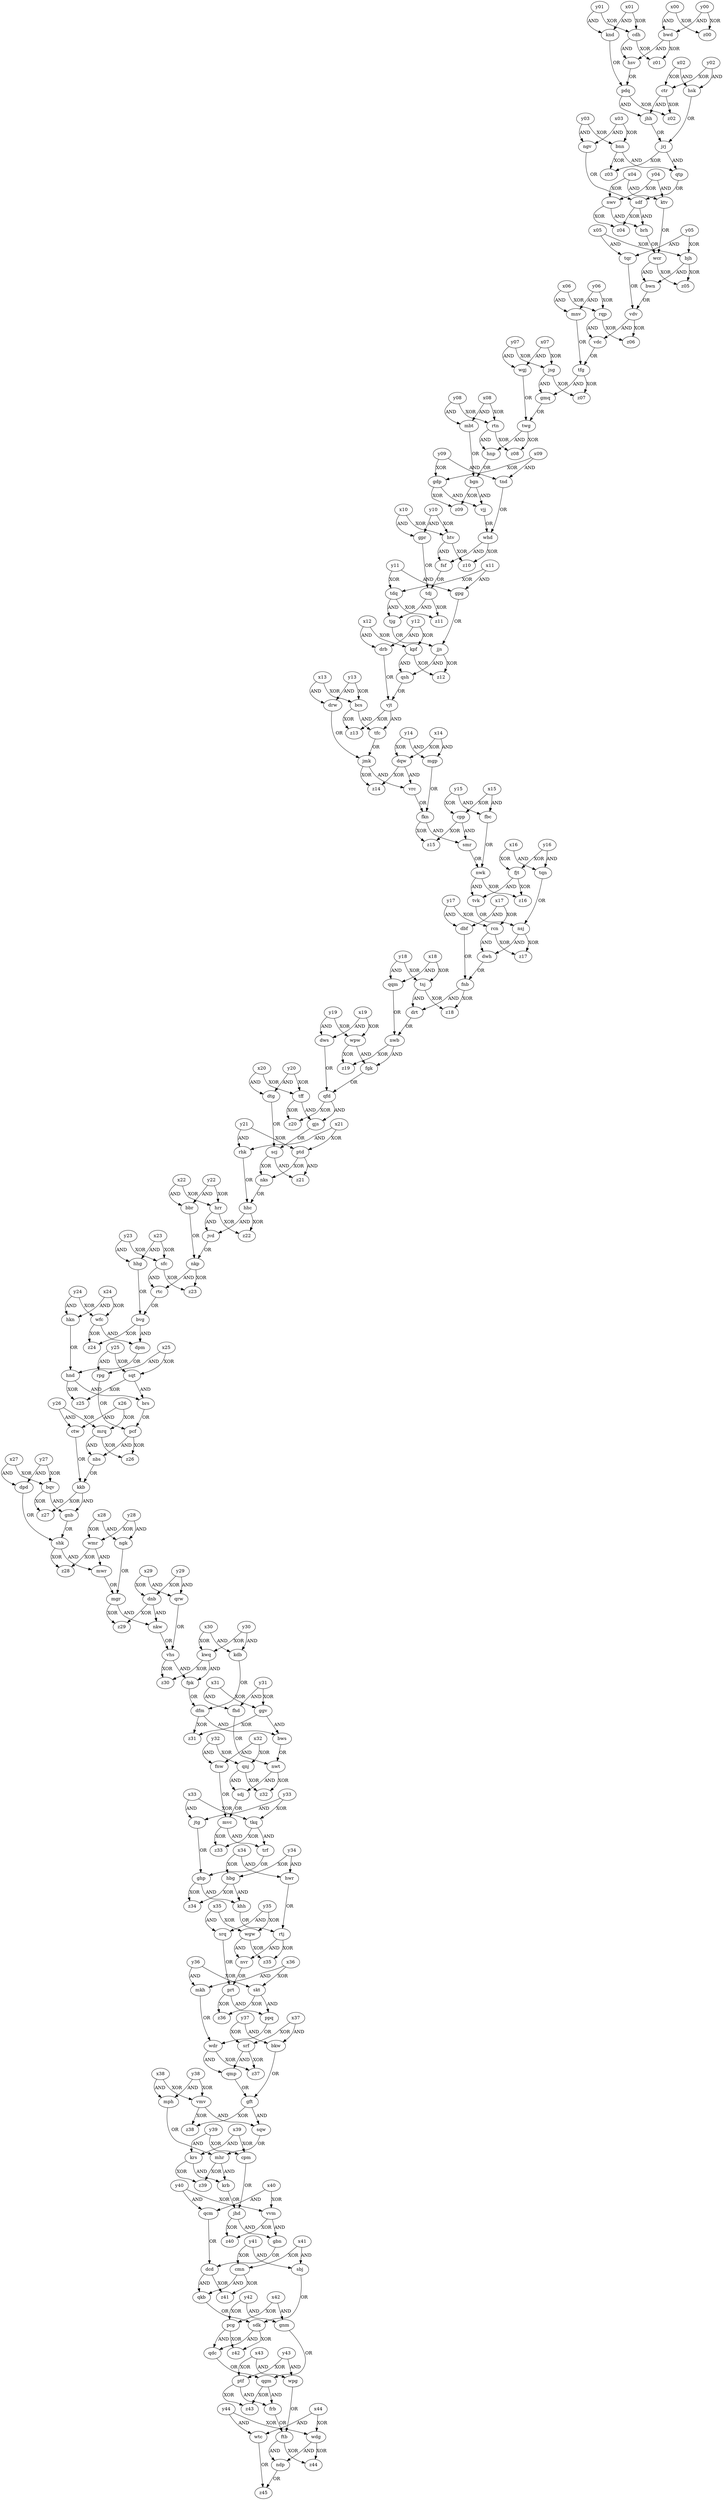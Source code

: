 digraph{
nwt -> sdj [label="AND"]
nwt -> z32 [label="XOR"]
ptf -> frb [label="AND"]
ptf -> z43 [label="XOR"]
y02 -> ctr [label="XOR"]
y02 -> hsk [label="AND"]
x07 -> wgj [label="AND"]
x07 -> jsg [label="XOR"]
hhg -> bvg [label="OR"]
wcr -> z05 [label="XOR"]
wcr -> bwn [label="AND"]
y17 -> dbf [label="AND"]
y17 -> rcn [label="XOR"]
tqr -> vdv [label="OR"]
y28 -> wmr [label="XOR"]
y28 -> ngk [label="AND"]
drw -> jmk [label="OR"]
bbr -> nkp [label="OR"]
y18 -> qqm [label="AND"]
y18 -> tsj [label="XOR"]
srf -> z37 [label="XOR"]
srf -> qmp [label="AND"]
gmq -> twg [label="OR"]
mwr -> mgr [label="OR"]
ngv -> sdf [label="OR"]
mph -> mhr [label="OR"]
y27 -> dpd [label="AND"]
y27 -> bqv [label="XOR"]
y25 -> sqt [label="XOR"]
y25 -> rpg [label="AND"]
dws -> qfd [label="OR"]
sdj -> mvc [label="OR"]
y38 -> mph [label="AND"]
y38 -> vmv [label="XOR"]
dcd -> z41 [label="XOR"]
dcd -> qkb [label="AND"]
pcg -> z42 [label="XOR"]
pcg -> qdc [label="AND"]
y01 -> knd [label="AND"]
y01 -> cdh [label="XOR"]
nwb -> z19 [label="XOR"]
nwb -> fgk [label="AND"]
mkh -> wdr [label="OR"]
krb -> jhd [label="OR"]
y07 -> jsg [label="XOR"]
y07 -> wgj [label="AND"]
x23 -> sfc [label="XOR"]
x23 -> hhg [label="AND"]
gbn -> dcd [label="OR"]
mnv -> tfg [label="OR"]
gnm -> qgm [label="OR"]
qfd -> gjs [label="AND"]
qfd -> z20 [label="XOR"]
x24 -> hkn [label="AND"]
x24 -> wfc [label="XOR"]
fgk -> qfd [label="OR"]
sdk -> z42 [label="XOR"]
sdk -> qdc [label="AND"]
ghp -> khh [label="AND"]
ghp -> z34 [label="XOR"]
twg -> z08 [label="XOR"]
twg -> hnp [label="AND"]
x27 -> bqv [label="XOR"]
x27 -> dpd [label="AND"]
x44 -> wtc [label="AND"]
x44 -> wdg [label="XOR"]
x18 -> qqm [label="AND"]
x18 -> tsj [label="XOR"]
rpg -> pcf [label="OR"]
mvc -> trf [label="AND"]
mvc -> z33 [label="XOR"]
hsv -> pdq [label="OR"]
whd -> z10 [label="XOR"]
whd -> fsf [label="AND"]
jsg -> z07 [label="XOR"]
jsg -> gmq [label="AND"]
gdp -> z09 [label="XOR"]
gdp -> vjj [label="AND"]
y29 -> dnb [label="XOR"]
y29 -> qrw [label="AND"]
tdq -> tjg [label="AND"]
tdq -> z11 [label="XOR"]
nkp -> z23 [label="XOR"]
nkp -> rtc [label="AND"]
nkw -> vhs [label="OR"]
scj -> nks [label="XOR"]
scj -> z21 [label="AND"]
vdv -> vdc [label="AND"]
vdv -> z06 [label="XOR"]
drt -> nwb [label="OR"]
tfc -> jmk [label="OR"]
gpg -> jjs [label="OR"]
bcs -> tfc [label="AND"]
bcs -> z13 [label="XOR"]
x40 -> qcm [label="AND"]
x40 -> vvm [label="XOR"]
shk -> mwr [label="AND"]
shk -> z28 [label="XOR"]
dwh -> fnb [label="OR"]
bvg -> z24 [label="XOR"]
bvg -> dpm [label="AND"]
tjg -> jjs [label="OR"]
wpw -> z19 [label="XOR"]
wpw -> fgk [label="AND"]
x17 -> rcn [label="XOR"]
x17 -> dbf [label="AND"]
y11 -> tdq [label="XOR"]
y11 -> gpg [label="AND"]
khh -> rtj [label="OR"]
rtc -> bvg [label="OR"]
x43 -> ptf [label="XOR"]
x43 -> wpg [label="AND"]
y20 -> dtg [label="AND"]
y20 -> tff [label="XOR"]
krs -> krb [label="AND"]
krs -> z39 [label="XOR"]
x08 -> mbt [label="AND"]
x08 -> rtn [label="XOR"]
x38 -> mph [label="AND"]
x38 -> vmv [label="XOR"]
x14 -> dqw [label="XOR"]
x14 -> mgp [label="AND"]
rtj -> nvr [label="AND"]
rtj -> z35 [label="XOR"]
pcf -> nbs [label="AND"]
pcf -> z26 [label="XOR"]
x15 -> cpp [label="XOR"]
x15 -> fbc [label="AND"]
rhk -> hhc [label="OR"]
x26 -> ctw [label="AND"]
x26 -> mrq [label="XOR"]
y23 -> sfc [label="XOR"]
y23 -> hhg [label="AND"]
dpm -> hnd [label="OR"]
vmv -> z38 [label="XOR"]
vmv -> sqw [label="AND"]
tnd -> whd [label="OR"]
y09 -> tnd [label="AND"]
y09 -> gdp [label="XOR"]
y16 -> fjt [label="XOR"]
y16 -> tqn [label="AND"]
qcm -> dcd [label="OR"]
y15 -> cpp [label="XOR"]
y15 -> fbc [label="AND"]
wgj -> twg [label="OR"]
x09 -> gdp [label="XOR"]
x09 -> tnd [label="AND"]
x03 -> ngv [label="AND"]
x03 -> bnn [label="XOR"]
y32 -> qnj [label="XOR"]
y32 -> fnw [label="AND"]
hhc -> jvd [label="AND"]
hhc -> z22 [label="XOR"]
trf -> ghp [label="OR"]
y05 -> tqr [label="AND"]
y05 -> bjh [label="XOR"]
vdc -> tfg [label="OR"]
tfg -> gmq [label="AND"]
tfg -> z07 [label="XOR"]
jmk -> vrc [label="AND"]
jmk -> z14 [label="XOR"]
jvd -> nkp [label="OR"]
wgw -> z35 [label="XOR"]
wgw -> nvr [label="AND"]
dnb -> nkw [label="AND"]
dnb -> z29 [label="XOR"]
y12 -> drb [label="AND"]
y12 -> kpf [label="XOR"]
qkb -> sdk [label="OR"]
y40 -> qcm [label="AND"]
y40 -> vvm [label="XOR"]
y39 -> cpm [label="XOR"]
y39 -> krs [label="AND"]
ctw -> kkb [label="OR"]
y30 -> kwq [label="XOR"]
y30 -> kdb [label="AND"]
x06 -> mnv [label="AND"]
x06 -> rqp [label="XOR"]
x29 -> qrw [label="AND"]
x29 -> dnb [label="XOR"]
x21 -> rhk [label="AND"]
x21 -> ptd [label="XOR"]
y33 -> jtg [label="AND"]
y33 -> tkq [label="XOR"]
nwv -> brh [label="AND"]
nwv -> z04 [label="XOR"]
y08 -> rtn [label="XOR"]
y08 -> mbt [label="AND"]
mrq -> z26 [label="XOR"]
mrq -> nbs [label="AND"]
y03 -> bnn [label="XOR"]
y03 -> ngv [label="AND"]
sdf -> brh [label="AND"]
sdf -> z04 [label="XOR"]
x34 -> hbg [label="XOR"]
x34 -> hwr [label="AND"]
x00 -> bwd [label="AND"]
x00 -> z00 [label="XOR"]
qmp -> gft [label="OR"]
x36 -> mkh [label="AND"]
x36 -> skt [label="XOR"]
ctr -> z02 [label="XOR"]
ctr -> jhh [label="AND"]
srq -> prt [label="OR"]
bgn -> vjj [label="AND"]
bgn -> z09 [label="XOR"]
frb -> ftb [label="OR"]
x33 -> jtg [label="AND"]
x33 -> tkq [label="XOR"]
ggv -> bws [label="AND"]
ggv -> z31 [label="XOR"]
bwn -> vdv [label="OR"]
jhh -> jrj [label="OR"]
y37 -> bkw [label="AND"]
y37 -> srf [label="XOR"]
fnw -> mvc [label="OR"]
vjt -> tfc [label="AND"]
vjt -> z13 [label="XOR"]
tdj -> tjg [label="AND"]
tdj -> z11 [label="XOR"]
sqw -> mhr [label="OR"]
jjs -> z12 [label="XOR"]
jjs -> qsh [label="AND"]
x20 -> dtg [label="AND"]
x20 -> tff [label="XOR"]
hnd -> brs [label="AND"]
hnd -> z25 [label="XOR"]
y06 -> rqp [label="XOR"]
y06 -> mnv [label="AND"]
gpr -> tdj [label="OR"]
dfm -> z31 [label="XOR"]
dfm -> bws [label="AND"]
cmn -> z41 [label="XOR"]
cmn -> qkb [label="AND"]
qsh -> vjt [label="OR"]
hbg -> khh [label="AND"]
hbg -> z34 [label="XOR"]
mbt -> bgn [label="OR"]
bws -> nwt [label="OR"]
vjj -> whd [label="OR"]
y41 -> cmn [label="XOR"]
y41 -> sbj [label="AND"]
ktv -> wcr [label="OR"]
skt -> ppq [label="AND"]
skt -> z36 [label="XOR"]
jhd -> z40 [label="XOR"]
jhd -> gbn [label="AND"]
nsj -> dwh [label="AND"]
nsj -> z17 [label="XOR"]
ndp -> z45 [label="OR"]
tsj -> z18 [label="XOR"]
tsj -> drt [label="AND"]
y14 -> dqw [label="XOR"]
y14 -> mgp [label="AND"]
nvr -> prt [label="OR"]
rcn -> z17 [label="XOR"]
rcn -> dwh [label="AND"]
wpg -> ftb [label="OR"]
gnb -> shk [label="OR"]
wtc -> z45 [label="OR"]
rqp -> vdc [label="AND"]
rqp -> z06 [label="XOR"]
fkn -> smr [label="AND"]
fkn -> z15 [label="XOR"]
bkw -> gft [label="OR"]
x11 -> gpg [label="AND"]
x11 -> tdq [label="XOR"]
smr -> nwk [label="OR"]
x39 -> cpm [label="XOR"]
x39 -> krs [label="AND"]
y36 -> mkh [label="AND"]
y36 -> skt [label="XOR"]
y34 -> hwr [label="AND"]
y34 -> hbg [label="XOR"]
ftb -> z44 [label="XOR"]
ftb -> ndp [label="AND"]
x31 -> fhd [label="AND"]
x31 -> ggv [label="XOR"]
y43 -> wpg [label="AND"]
y43 -> ptf [label="XOR"]
kkb -> z27 [label="XOR"]
kkb -> gnb [label="AND"]
rtn -> z08 [label="XOR"]
rtn -> hnp [label="AND"]
kdb -> dfm [label="OR"]
hwr -> rtj [label="OR"]
x35 -> srq [label="AND"]
x35 -> wgw [label="XOR"]
x04 -> nwv [label="XOR"]
x04 -> ktv [label="AND"]
cpm -> jhd [label="OR"]
y10 -> htv [label="XOR"]
y10 -> gpr [label="AND"]
y04 -> nwv [label="XOR"]
y04 -> ktv [label="AND"]
nwk -> tvk [label="AND"]
nwk -> z16 [label="XOR"]
knd -> pdq [label="OR"]
x19 -> wpw [label="XOR"]
x19 -> dws [label="AND"]
mgp -> fkn [label="OR"]
sqt -> z25 [label="XOR"]
sqt -> brs [label="AND"]
vhs -> z30 [label="XOR"]
vhs -> fpk [label="AND"]
qdc -> qgm [label="OR"]
x10 -> gpr [label="AND"]
x10 -> htv [label="XOR"]
brs -> pcf [label="OR"]
y24 -> hkn [label="AND"]
y24 -> wfc [label="XOR"]
tvk -> nsj [label="OR"]
bwd -> z01 [label="XOR"]
bwd -> hsv [label="AND"]
x30 -> kwq [label="XOR"]
x30 -> kdb [label="AND"]
gft -> z38 [label="XOR"]
gft -> sqw [label="AND"]
kpf -> qsh [label="AND"]
kpf -> z12 [label="XOR"]
drb -> vjt [label="OR"]
y31 -> ggv [label="XOR"]
y31 -> fhd [label="AND"]
y13 -> bcs [label="XOR"]
y13 -> drw [label="AND"]
qqm -> nwb [label="OR"]
tqn -> nsj [label="OR"]
fbc -> nwk [label="OR"]
y44 -> wtc [label="AND"]
y44 -> wdg [label="XOR"]
x05 -> tqr [label="AND"]
x05 -> bjh [label="XOR"]
x22 -> bbr [label="AND"]
x22 -> hrr [label="XOR"]
bnn -> z03 [label="XOR"]
bnn -> qtp [label="AND"]
sbj -> sdk [label="OR"]
x12 -> kpf [label="XOR"]
x12 -> drb [label="AND"]
fnb -> drt [label="AND"]
fnb -> z18 [label="XOR"]
qtp -> sdf [label="OR"]
fsf -> tdj [label="OR"]
dbf -> fnb [label="OR"]
nks -> hhc [label="OR"]
mgr -> nkw [label="AND"]
mgr -> z29 [label="XOR"]
cdh -> hsv [label="AND"]
cdh -> z01 [label="XOR"]
kwq -> z30 [label="XOR"]
kwq -> fpk [label="AND"]
fhd -> nwt [label="OR"]
ppq -> wdr [label="OR"]
bjh -> z05 [label="XOR"]
bjh -> bwn [label="AND"]
x37 -> bkw [label="AND"]
x37 -> srf [label="XOR"]
y00 -> bwd [label="AND"]
y00 -> z00 [label="XOR"]
qrw -> vhs [label="OR"]
x32 -> fnw [label="AND"]
x32 -> qnj [label="XOR"]
hsk -> jrj [label="OR"]
dtg -> scj [label="OR"]
ptd -> nks [label="XOR"]
ptd -> z21 [label="AND"]
hnp -> bgn [label="OR"]
x25 -> sqt [label="XOR"]
x25 -> rpg [label="AND"]
jrj -> z03 [label="XOR"]
jrj -> qtp [label="AND"]
hkn -> hnd [label="OR"]
jtg -> ghp [label="OR"]
y42 -> gnm [label="AND"]
y42 -> pcg [label="XOR"]
sfc -> rtc [label="AND"]
sfc -> z23 [label="XOR"]
y26 -> mrq [label="XOR"]
y26 -> ctw [label="AND"]
y35 -> wgw [label="XOR"]
y35 -> srq [label="AND"]
htv -> fsf [label="AND"]
htv -> z10 [label="XOR"]
ngk -> mgr [label="OR"]
tff -> z20 [label="XOR"]
tff -> gjs [label="AND"]
fpk -> dfm [label="OR"]
wdr -> z37 [label="XOR"]
wdr -> qmp [label="AND"]
vrc -> fkn [label="OR"]
pdq -> jhh [label="AND"]
pdq -> z02 [label="XOR"]
dpd -> shk [label="OR"]
qgm -> z43 [label="XOR"]
qgm -> frb [label="AND"]
brh -> wcr [label="OR"]
cpp -> smr [label="AND"]
cpp -> z15 [label="XOR"]
y21 -> rhk [label="AND"]
y21 -> ptd [label="XOR"]
bqv -> z27 [label="XOR"]
bqv -> gnb [label="AND"]
hrr -> jvd [label="AND"]
hrr -> z22 [label="XOR"]
wfc -> z24 [label="XOR"]
wfc -> dpm [label="AND"]
prt -> ppq [label="AND"]
prt -> z36 [label="XOR"]
mhr -> krb [label="AND"]
mhr -> z39 [label="XOR"]
x01 -> knd [label="AND"]
x01 -> cdh [label="XOR"]
wdg -> ndp [label="AND"]
wdg -> z44 [label="XOR"]
vvm -> gbn [label="AND"]
vvm -> z40 [label="XOR"]
gjs -> scj [label="OR"]
dqw -> z14 [label="XOR"]
dqw -> vrc [label="AND"]
tkq -> z33 [label="XOR"]
tkq -> trf [label="AND"]
y19 -> wpw [label="XOR"]
y19 -> dws [label="AND"]
fjt -> tvk [label="AND"]
fjt -> z16 [label="XOR"]
x13 -> drw [label="AND"]
x13 -> bcs [label="XOR"]
nbs -> kkb [label="OR"]
x41 -> sbj [label="AND"]
x41 -> cmn [label="XOR"]
x02 -> hsk [label="AND"]
x02 -> ctr [label="XOR"]
x28 -> wmr [label="XOR"]
x28 -> ngk [label="AND"]
wmr -> z28 [label="XOR"]
wmr -> mwr [label="AND"]
x16 -> tqn [label="AND"]
x16 -> fjt [label="XOR"]
y22 -> hrr [label="XOR"]
y22 -> bbr [label="AND"]
qnj -> z32 [label="XOR"]
qnj -> sdj [label="AND"]
x42 -> gnm [label="AND"]
x42 -> pcg [label="XOR"]
}
